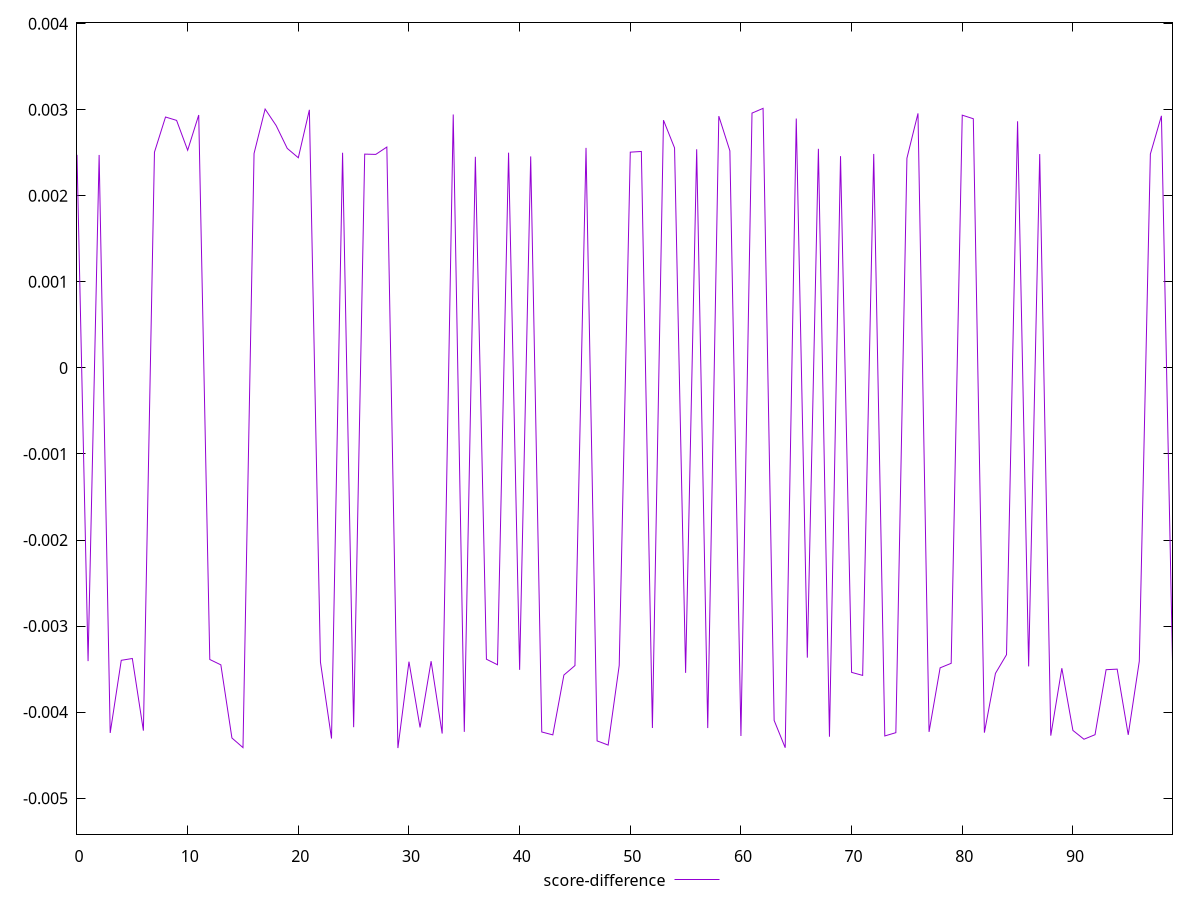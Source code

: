 reset

$scoreDifference <<EOF
0 0.002476117931086921
1 -0.003407030986923751
2 0.002474471194848662
3 -0.004242029489866026
4 -0.0033979805826624496
5 -0.00337699500905537
6 -0.004215352917943513
7 0.0025068508315646467
8 0.002915111374425952
9 0.0028759539766219835
10 0.0025291215498297517
11 0.0029383436137582677
12 -0.0033883223063012145
13 -0.0034508085435757205
14 -0.004300640170356704
15 -0.004412378985054597
16 0.002491576338509263
17 0.0030077116332761136
18 0.0028151379427803127
19 0.0025504705416449693
20 0.002441850009030291
21 0.0029986591334374337
22 -0.0034183823225164642
23 -0.004306989529761005
24 0.002499735336790423
25 -0.004174914797758453
26 0.0024840562580637406
27 0.0024807566627726343
28 0.002566083711201197
29 -0.004417794319265542
30 -0.0034139118272132427
31 -0.004177907526744249
32 -0.0034081130372550315
33 -0.0042489649136109395
34 0.0029450626159321282
35 -0.004229078418688423
36 0.002452477535858968
37 -0.0033853253324747177
38 -0.003449561248784769
39 0.002500918353818762
40 -0.003508584789003186
41 0.002457357968389742
42 -0.004230626022569526
43 -0.004264596571334165
44 -0.0035692195037379058
45 -0.003459176255788796
46 0.002556674729316746
47 -0.004334296383961331
48 -0.004382927633998066
49 -0.0034571987101962385
50 0.002506800257941191
51 0.0025148039210253683
52 -0.0041845142479771755
53 0.0028784174589201374
54 0.0025564149506495572
55 -0.003543474726056659
56 0.00254008501201646
57 -0.0041852112633369385
58 0.0029254701191608248
59 0.002522506218773859
60 -0.004277694868836121
61 0.002960666978635165
62 0.0030158161435321264
63 -0.004096207028954033
64 -0.004413673040426122
65 0.002897279945207989
66 -0.0033670029157300083
67 0.0025455304399639635
68 -0.00428587372178558
69 0.002460649070518508
70 -0.003538102318232936
71 -0.003573363397820115
72 0.0024860286451442917
73 -0.004276903509610583
74 -0.004238749575468223
75 0.0024367201875057833
76 0.00295742315448865
77 -0.00422973455555393
78 -0.003485461959712952
79 -0.0034328060841586436
80 0.002936684011853532
81 0.002895091970729227
82 -0.004238708125395349
83 -0.0035498934269476787
84 -0.0033326693271511585
85 0.0028655197631490183
86 -0.003468230118658386
87 0.002484382368550078
88 -0.004273411083350507
89 -0.003489852816196579
90 -0.004212638542995315
91 -0.004315085240432734
92 -0.00426226799567537
93 -0.0035069421680506505
94 -0.0035006246162259756
95 -0.004264163048617995
96 -0.0034077265063004545
97 0.002484628753626863
98 0.002929003545848066
99 -0.003410448068385816
EOF

set key outside below
set xrange [0:99]
set yrange [-0.005417794319265542:0.0040158161435321265]
set trange [-0.005417794319265542:0.0040158161435321265]
set terminal svg size 640, 500 enhanced background rgb 'white'
set output "report_00008_2021-01-22T20:58:29.167/largest-contentful-paint/samples/pages+cached+noexternal/score-difference/values.svg"

plot $scoreDifference title "score-difference" with line

reset
